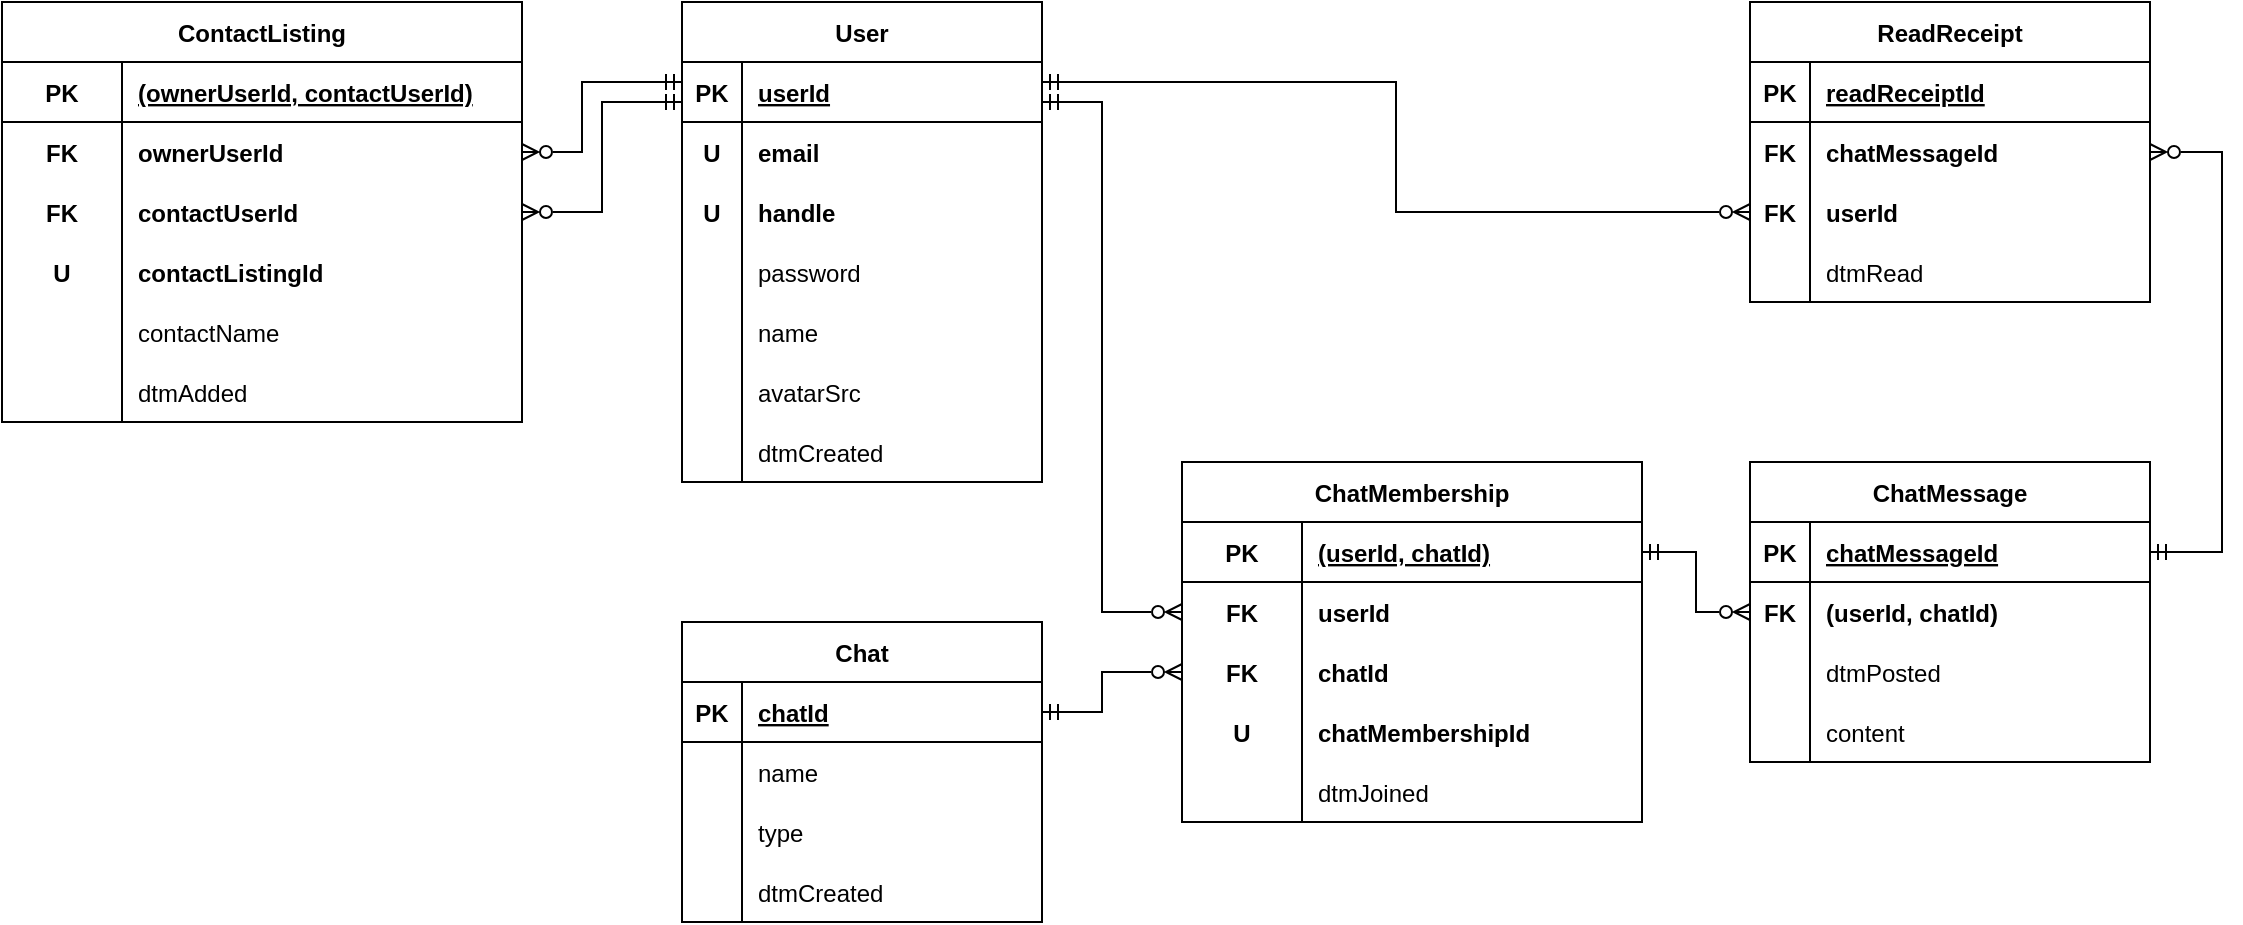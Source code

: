 <mxfile version="18.0.6" type="device"><diagram id="ogwA0sfiTy2EIJQQeg46" name="Page-1"><mxGraphModel dx="1543" dy="1207" grid="1" gridSize="10" guides="1" tooltips="1" connect="1" arrows="1" fold="1" page="1" pageScale="1" pageWidth="827" pageHeight="1169" math="0" shadow="0"><root><mxCell id="0"/><mxCell id="1" parent="0"/><mxCell id="n8cYp7E7KyXDrcf6rKB5-1" value="User" style="shape=table;startSize=30;container=1;collapsible=1;childLayout=tableLayout;fixedRows=1;rowLines=0;fontStyle=1;align=center;resizeLast=1;" parent="1" vertex="1"><mxGeometry x="-220" y="470" width="180" height="240" as="geometry"><mxRectangle x="180" y="210" width="60" height="30" as="alternateBounds"/></mxGeometry></mxCell><mxCell id="n8cYp7E7KyXDrcf6rKB5-2" value="" style="shape=partialRectangle;collapsible=0;dropTarget=0;pointerEvents=0;fillColor=none;top=0;left=0;bottom=1;right=0;points=[[0,0.5],[1,0.5]];portConstraint=eastwest;" parent="n8cYp7E7KyXDrcf6rKB5-1" vertex="1"><mxGeometry y="30" width="180" height="30" as="geometry"/></mxCell><mxCell id="n8cYp7E7KyXDrcf6rKB5-3" value="PK" style="shape=partialRectangle;connectable=0;fillColor=none;top=0;left=0;bottom=0;right=0;fontStyle=1;overflow=hidden;" parent="n8cYp7E7KyXDrcf6rKB5-2" vertex="1"><mxGeometry width="30" height="30" as="geometry"><mxRectangle width="30" height="30" as="alternateBounds"/></mxGeometry></mxCell><mxCell id="n8cYp7E7KyXDrcf6rKB5-4" value="userId" style="shape=partialRectangle;connectable=0;fillColor=none;top=0;left=0;bottom=0;right=0;align=left;spacingLeft=6;fontStyle=5;overflow=hidden;" parent="n8cYp7E7KyXDrcf6rKB5-2" vertex="1"><mxGeometry x="30" width="150" height="30" as="geometry"><mxRectangle width="150" height="30" as="alternateBounds"/></mxGeometry></mxCell><mxCell id="n8cYp7E7KyXDrcf6rKB5-5" value="" style="shape=partialRectangle;collapsible=0;dropTarget=0;pointerEvents=0;fillColor=none;top=0;left=0;bottom=0;right=0;points=[[0,0.5],[1,0.5]];portConstraint=eastwest;fontStyle=1" parent="n8cYp7E7KyXDrcf6rKB5-1" vertex="1"><mxGeometry y="60" width="180" height="30" as="geometry"/></mxCell><mxCell id="n8cYp7E7KyXDrcf6rKB5-6" value="U" style="shape=partialRectangle;connectable=0;fillColor=none;top=0;left=0;bottom=0;right=0;editable=1;overflow=hidden;fontStyle=1" parent="n8cYp7E7KyXDrcf6rKB5-5" vertex="1"><mxGeometry width="30" height="30" as="geometry"><mxRectangle width="30" height="30" as="alternateBounds"/></mxGeometry></mxCell><mxCell id="n8cYp7E7KyXDrcf6rKB5-7" value="email" style="shape=partialRectangle;connectable=0;fillColor=none;top=0;left=0;bottom=0;right=0;align=left;spacingLeft=6;overflow=hidden;fontStyle=1" parent="n8cYp7E7KyXDrcf6rKB5-5" vertex="1"><mxGeometry x="30" width="150" height="30" as="geometry"><mxRectangle width="150" height="30" as="alternateBounds"/></mxGeometry></mxCell><mxCell id="n8cYp7E7KyXDrcf6rKB5-138" value="" style="shape=partialRectangle;collapsible=0;dropTarget=0;pointerEvents=0;fillColor=none;top=0;left=0;bottom=0;right=0;points=[[0,0.5],[1,0.5]];portConstraint=eastwest;" parent="n8cYp7E7KyXDrcf6rKB5-1" vertex="1"><mxGeometry y="90" width="180" height="30" as="geometry"/></mxCell><mxCell id="n8cYp7E7KyXDrcf6rKB5-139" value="U" style="shape=partialRectangle;connectable=0;fillColor=none;top=0;left=0;bottom=0;right=0;editable=1;overflow=hidden;fontStyle=1" parent="n8cYp7E7KyXDrcf6rKB5-138" vertex="1"><mxGeometry width="30" height="30" as="geometry"><mxRectangle width="30" height="30" as="alternateBounds"/></mxGeometry></mxCell><mxCell id="n8cYp7E7KyXDrcf6rKB5-140" value="handle" style="shape=partialRectangle;connectable=0;fillColor=none;top=0;left=0;bottom=0;right=0;align=left;spacingLeft=6;overflow=hidden;fontStyle=1" parent="n8cYp7E7KyXDrcf6rKB5-138" vertex="1"><mxGeometry x="30" width="150" height="30" as="geometry"><mxRectangle width="150" height="30" as="alternateBounds"/></mxGeometry></mxCell><mxCell id="n8cYp7E7KyXDrcf6rKB5-8" value="" style="shape=partialRectangle;collapsible=0;dropTarget=0;pointerEvents=0;fillColor=none;top=0;left=0;bottom=0;right=0;points=[[0,0.5],[1,0.5]];portConstraint=eastwest;" parent="n8cYp7E7KyXDrcf6rKB5-1" vertex="1"><mxGeometry y="120" width="180" height="30" as="geometry"/></mxCell><mxCell id="n8cYp7E7KyXDrcf6rKB5-9" value="" style="shape=partialRectangle;connectable=0;fillColor=none;top=0;left=0;bottom=0;right=0;editable=1;overflow=hidden;" parent="n8cYp7E7KyXDrcf6rKB5-8" vertex="1"><mxGeometry width="30" height="30" as="geometry"><mxRectangle width="30" height="30" as="alternateBounds"/></mxGeometry></mxCell><mxCell id="n8cYp7E7KyXDrcf6rKB5-10" value="password" style="shape=partialRectangle;connectable=0;fillColor=none;top=0;left=0;bottom=0;right=0;align=left;spacingLeft=6;overflow=hidden;" parent="n8cYp7E7KyXDrcf6rKB5-8" vertex="1"><mxGeometry x="30" width="150" height="30" as="geometry"><mxRectangle width="150" height="30" as="alternateBounds"/></mxGeometry></mxCell><mxCell id="n8cYp7E7KyXDrcf6rKB5-19" value="" style="shape=partialRectangle;collapsible=0;dropTarget=0;pointerEvents=0;fillColor=none;top=0;left=0;bottom=0;right=0;points=[[0,0.5],[1,0.5]];portConstraint=eastwest;" parent="n8cYp7E7KyXDrcf6rKB5-1" vertex="1"><mxGeometry y="150" width="180" height="30" as="geometry"/></mxCell><mxCell id="n8cYp7E7KyXDrcf6rKB5-20" value="" style="shape=partialRectangle;connectable=0;fillColor=none;top=0;left=0;bottom=0;right=0;editable=1;overflow=hidden;" parent="n8cYp7E7KyXDrcf6rKB5-19" vertex="1"><mxGeometry width="30" height="30" as="geometry"><mxRectangle width="30" height="30" as="alternateBounds"/></mxGeometry></mxCell><mxCell id="n8cYp7E7KyXDrcf6rKB5-21" value="name" style="shape=partialRectangle;connectable=0;fillColor=none;top=0;left=0;bottom=0;right=0;align=left;spacingLeft=6;overflow=hidden;" parent="n8cYp7E7KyXDrcf6rKB5-19" vertex="1"><mxGeometry x="30" width="150" height="30" as="geometry"><mxRectangle width="150" height="30" as="alternateBounds"/></mxGeometry></mxCell><mxCell id="n8cYp7E7KyXDrcf6rKB5-11" value="" style="shape=partialRectangle;collapsible=0;dropTarget=0;pointerEvents=0;fillColor=none;top=0;left=0;bottom=0;right=0;points=[[0,0.5],[1,0.5]];portConstraint=eastwest;" parent="n8cYp7E7KyXDrcf6rKB5-1" vertex="1"><mxGeometry y="180" width="180" height="30" as="geometry"/></mxCell><mxCell id="n8cYp7E7KyXDrcf6rKB5-12" value="" style="shape=partialRectangle;connectable=0;fillColor=none;top=0;left=0;bottom=0;right=0;editable=1;overflow=hidden;" parent="n8cYp7E7KyXDrcf6rKB5-11" vertex="1"><mxGeometry width="30" height="30" as="geometry"><mxRectangle width="30" height="30" as="alternateBounds"/></mxGeometry></mxCell><mxCell id="n8cYp7E7KyXDrcf6rKB5-13" value="avatarSrc" style="shape=partialRectangle;connectable=0;fillColor=none;top=0;left=0;bottom=0;right=0;align=left;spacingLeft=6;overflow=hidden;" parent="n8cYp7E7KyXDrcf6rKB5-11" vertex="1"><mxGeometry x="30" width="150" height="30" as="geometry"><mxRectangle width="150" height="30" as="alternateBounds"/></mxGeometry></mxCell><mxCell id="NFXWz4saGPGMAcle1q2y-23" value="" style="shape=partialRectangle;collapsible=0;dropTarget=0;pointerEvents=0;fillColor=none;top=0;left=0;bottom=0;right=0;points=[[0,0.5],[1,0.5]];portConstraint=eastwest;" parent="n8cYp7E7KyXDrcf6rKB5-1" vertex="1"><mxGeometry y="210" width="180" height="30" as="geometry"/></mxCell><mxCell id="NFXWz4saGPGMAcle1q2y-24" value="" style="shape=partialRectangle;connectable=0;fillColor=none;top=0;left=0;bottom=0;right=0;editable=1;overflow=hidden;" parent="NFXWz4saGPGMAcle1q2y-23" vertex="1"><mxGeometry width="30" height="30" as="geometry"><mxRectangle width="30" height="30" as="alternateBounds"/></mxGeometry></mxCell><mxCell id="NFXWz4saGPGMAcle1q2y-25" value="dtmCreated" style="shape=partialRectangle;connectable=0;fillColor=none;top=0;left=0;bottom=0;right=0;align=left;spacingLeft=6;overflow=hidden;" parent="NFXWz4saGPGMAcle1q2y-23" vertex="1"><mxGeometry x="30" width="150" height="30" as="geometry"><mxRectangle width="150" height="30" as="alternateBounds"/></mxGeometry></mxCell><mxCell id="n8cYp7E7KyXDrcf6rKB5-41" value="ChatMessage" style="shape=table;startSize=30;container=1;collapsible=1;childLayout=tableLayout;fixedRows=1;rowLines=0;fontStyle=1;align=center;resizeLast=1;" parent="1" vertex="1"><mxGeometry x="314" y="700" width="200" height="150" as="geometry"><mxRectangle x="180" y="210" width="60" height="30" as="alternateBounds"/></mxGeometry></mxCell><mxCell id="n8cYp7E7KyXDrcf6rKB5-42" value="" style="shape=partialRectangle;collapsible=0;dropTarget=0;pointerEvents=0;fillColor=none;top=0;left=0;bottom=1;right=0;points=[[0,0.5],[1,0.5]];portConstraint=eastwest;" parent="n8cYp7E7KyXDrcf6rKB5-41" vertex="1"><mxGeometry y="30" width="200" height="30" as="geometry"/></mxCell><mxCell id="n8cYp7E7KyXDrcf6rKB5-43" value="PK" style="shape=partialRectangle;connectable=0;fillColor=none;top=0;left=0;bottom=0;right=0;fontStyle=1;overflow=hidden;" parent="n8cYp7E7KyXDrcf6rKB5-42" vertex="1"><mxGeometry width="30" height="30" as="geometry"><mxRectangle width="30" height="30" as="alternateBounds"/></mxGeometry></mxCell><mxCell id="n8cYp7E7KyXDrcf6rKB5-44" value="chatMessageId" style="shape=partialRectangle;connectable=0;fillColor=none;top=0;left=0;bottom=0;right=0;align=left;spacingLeft=6;fontStyle=5;overflow=hidden;" parent="n8cYp7E7KyXDrcf6rKB5-42" vertex="1"><mxGeometry x="30" width="170" height="30" as="geometry"><mxRectangle width="170" height="30" as="alternateBounds"/></mxGeometry></mxCell><mxCell id="n8cYp7E7KyXDrcf6rKB5-51" value="" style="shape=partialRectangle;collapsible=0;dropTarget=0;pointerEvents=0;fillColor=none;top=0;left=0;bottom=0;right=0;points=[[0,0.5],[1,0.5]];portConstraint=eastwest;" parent="n8cYp7E7KyXDrcf6rKB5-41" vertex="1"><mxGeometry y="60" width="200" height="30" as="geometry"/></mxCell><mxCell id="n8cYp7E7KyXDrcf6rKB5-52" value="FK" style="shape=partialRectangle;connectable=0;fillColor=none;top=0;left=0;bottom=0;right=0;editable=1;overflow=hidden;fontStyle=1" parent="n8cYp7E7KyXDrcf6rKB5-51" vertex="1"><mxGeometry width="30" height="30" as="geometry"><mxRectangle width="30" height="30" as="alternateBounds"/></mxGeometry></mxCell><mxCell id="n8cYp7E7KyXDrcf6rKB5-53" value="(userId, chatId)" style="shape=partialRectangle;connectable=0;fillColor=none;top=0;left=0;bottom=0;right=0;align=left;spacingLeft=6;overflow=hidden;fontStyle=1" parent="n8cYp7E7KyXDrcf6rKB5-51" vertex="1"><mxGeometry x="30" width="170" height="30" as="geometry"><mxRectangle width="170" height="30" as="alternateBounds"/></mxGeometry></mxCell><mxCell id="n8cYp7E7KyXDrcf6rKB5-45" value="" style="shape=partialRectangle;collapsible=0;dropTarget=0;pointerEvents=0;fillColor=none;top=0;left=0;bottom=0;right=0;points=[[0,0.5],[1,0.5]];portConstraint=eastwest;" parent="n8cYp7E7KyXDrcf6rKB5-41" vertex="1"><mxGeometry y="90" width="200" height="30" as="geometry"/></mxCell><mxCell id="n8cYp7E7KyXDrcf6rKB5-46" value="" style="shape=partialRectangle;connectable=0;fillColor=none;top=0;left=0;bottom=0;right=0;editable=1;overflow=hidden;" parent="n8cYp7E7KyXDrcf6rKB5-45" vertex="1"><mxGeometry width="30" height="30" as="geometry"><mxRectangle width="30" height="30" as="alternateBounds"/></mxGeometry></mxCell><mxCell id="n8cYp7E7KyXDrcf6rKB5-47" value="dtmPosted" style="shape=partialRectangle;connectable=0;fillColor=none;top=0;left=0;bottom=0;right=0;align=left;spacingLeft=6;overflow=hidden;" parent="n8cYp7E7KyXDrcf6rKB5-45" vertex="1"><mxGeometry x="30" width="170" height="30" as="geometry"><mxRectangle width="170" height="30" as="alternateBounds"/></mxGeometry></mxCell><mxCell id="n8cYp7E7KyXDrcf6rKB5-48" value="" style="shape=partialRectangle;collapsible=0;dropTarget=0;pointerEvents=0;fillColor=none;top=0;left=0;bottom=0;right=0;points=[[0,0.5],[1,0.5]];portConstraint=eastwest;" parent="n8cYp7E7KyXDrcf6rKB5-41" vertex="1"><mxGeometry y="120" width="200" height="30" as="geometry"/></mxCell><mxCell id="n8cYp7E7KyXDrcf6rKB5-49" value="" style="shape=partialRectangle;connectable=0;fillColor=none;top=0;left=0;bottom=0;right=0;editable=1;overflow=hidden;" parent="n8cYp7E7KyXDrcf6rKB5-48" vertex="1"><mxGeometry width="30" height="30" as="geometry"><mxRectangle width="30" height="30" as="alternateBounds"/></mxGeometry></mxCell><mxCell id="n8cYp7E7KyXDrcf6rKB5-50" value="content" style="shape=partialRectangle;connectable=0;fillColor=none;top=0;left=0;bottom=0;right=0;align=left;spacingLeft=6;overflow=hidden;" parent="n8cYp7E7KyXDrcf6rKB5-48" vertex="1"><mxGeometry x="30" width="170" height="30" as="geometry"><mxRectangle width="170" height="30" as="alternateBounds"/></mxGeometry></mxCell><mxCell id="n8cYp7E7KyXDrcf6rKB5-65" value="Chat" style="shape=table;startSize=30;container=1;collapsible=1;childLayout=tableLayout;fixedRows=1;rowLines=0;fontStyle=1;align=center;resizeLast=1;" parent="1" vertex="1"><mxGeometry x="-220" y="780" width="180" height="150" as="geometry"/></mxCell><mxCell id="n8cYp7E7KyXDrcf6rKB5-66" value="" style="shape=partialRectangle;collapsible=0;dropTarget=0;pointerEvents=0;fillColor=none;top=0;left=0;bottom=1;right=0;points=[[0,0.5],[1,0.5]];portConstraint=eastwest;" parent="n8cYp7E7KyXDrcf6rKB5-65" vertex="1"><mxGeometry y="30" width="180" height="30" as="geometry"/></mxCell><mxCell id="n8cYp7E7KyXDrcf6rKB5-67" value="PK" style="shape=partialRectangle;connectable=0;fillColor=none;top=0;left=0;bottom=0;right=0;fontStyle=1;overflow=hidden;" parent="n8cYp7E7KyXDrcf6rKB5-66" vertex="1"><mxGeometry width="30" height="30" as="geometry"><mxRectangle width="30" height="30" as="alternateBounds"/></mxGeometry></mxCell><mxCell id="n8cYp7E7KyXDrcf6rKB5-68" value="chatId" style="shape=partialRectangle;connectable=0;fillColor=none;top=0;left=0;bottom=0;right=0;align=left;spacingLeft=6;fontStyle=5;overflow=hidden;" parent="n8cYp7E7KyXDrcf6rKB5-66" vertex="1"><mxGeometry x="30" width="150" height="30" as="geometry"><mxRectangle width="150" height="30" as="alternateBounds"/></mxGeometry></mxCell><mxCell id="n8cYp7E7KyXDrcf6rKB5-69" value="" style="shape=partialRectangle;collapsible=0;dropTarget=0;pointerEvents=0;fillColor=none;top=0;left=0;bottom=0;right=0;points=[[0,0.5],[1,0.5]];portConstraint=eastwest;" parent="n8cYp7E7KyXDrcf6rKB5-65" vertex="1"><mxGeometry y="60" width="180" height="30" as="geometry"/></mxCell><mxCell id="n8cYp7E7KyXDrcf6rKB5-70" value="" style="shape=partialRectangle;connectable=0;fillColor=none;top=0;left=0;bottom=0;right=0;editable=1;overflow=hidden;" parent="n8cYp7E7KyXDrcf6rKB5-69" vertex="1"><mxGeometry width="30" height="30" as="geometry"><mxRectangle width="30" height="30" as="alternateBounds"/></mxGeometry></mxCell><mxCell id="n8cYp7E7KyXDrcf6rKB5-71" value="name" style="shape=partialRectangle;connectable=0;fillColor=none;top=0;left=0;bottom=0;right=0;align=left;spacingLeft=6;overflow=hidden;" parent="n8cYp7E7KyXDrcf6rKB5-69" vertex="1"><mxGeometry x="30" width="150" height="30" as="geometry"><mxRectangle width="150" height="30" as="alternateBounds"/></mxGeometry></mxCell><mxCell id="5Jcb7PiyjzrhXr-xHmiB-4" value="" style="shape=partialRectangle;collapsible=0;dropTarget=0;pointerEvents=0;fillColor=none;top=0;left=0;bottom=0;right=0;points=[[0,0.5],[1,0.5]];portConstraint=eastwest;" vertex="1" parent="n8cYp7E7KyXDrcf6rKB5-65"><mxGeometry y="90" width="180" height="30" as="geometry"/></mxCell><mxCell id="5Jcb7PiyjzrhXr-xHmiB-5" value="" style="shape=partialRectangle;connectable=0;fillColor=none;top=0;left=0;bottom=0;right=0;editable=1;overflow=hidden;" vertex="1" parent="5Jcb7PiyjzrhXr-xHmiB-4"><mxGeometry width="30" height="30" as="geometry"><mxRectangle width="30" height="30" as="alternateBounds"/></mxGeometry></mxCell><mxCell id="5Jcb7PiyjzrhXr-xHmiB-6" value="type" style="shape=partialRectangle;connectable=0;fillColor=none;top=0;left=0;bottom=0;right=0;align=left;spacingLeft=6;overflow=hidden;" vertex="1" parent="5Jcb7PiyjzrhXr-xHmiB-4"><mxGeometry x="30" width="150" height="30" as="geometry"><mxRectangle width="150" height="30" as="alternateBounds"/></mxGeometry></mxCell><mxCell id="n8cYp7E7KyXDrcf6rKB5-72" value="" style="shape=partialRectangle;collapsible=0;dropTarget=0;pointerEvents=0;fillColor=none;top=0;left=0;bottom=0;right=0;points=[[0,0.5],[1,0.5]];portConstraint=eastwest;" parent="n8cYp7E7KyXDrcf6rKB5-65" vertex="1"><mxGeometry y="120" width="180" height="30" as="geometry"/></mxCell><mxCell id="n8cYp7E7KyXDrcf6rKB5-73" value="" style="shape=partialRectangle;connectable=0;fillColor=none;top=0;left=0;bottom=0;right=0;editable=1;overflow=hidden;" parent="n8cYp7E7KyXDrcf6rKB5-72" vertex="1"><mxGeometry width="30" height="30" as="geometry"><mxRectangle width="30" height="30" as="alternateBounds"/></mxGeometry></mxCell><mxCell id="n8cYp7E7KyXDrcf6rKB5-74" value="dtmCreated" style="shape=partialRectangle;connectable=0;fillColor=none;top=0;left=0;bottom=0;right=0;align=left;spacingLeft=6;overflow=hidden;" parent="n8cYp7E7KyXDrcf6rKB5-72" vertex="1"><mxGeometry x="30" width="150" height="30" as="geometry"><mxRectangle width="150" height="30" as="alternateBounds"/></mxGeometry></mxCell><mxCell id="n8cYp7E7KyXDrcf6rKB5-100" value="ChatMembership" style="shape=table;startSize=30;container=1;collapsible=1;childLayout=tableLayout;fixedRows=1;rowLines=0;fontStyle=1;align=center;resizeLast=1;" parent="1" vertex="1"><mxGeometry x="30" y="700" width="230" height="180" as="geometry"/></mxCell><mxCell id="1bkIsNnUVu4j5fI7n6q0-2" value="" style="shape=partialRectangle;collapsible=0;dropTarget=0;pointerEvents=0;fillColor=none;top=0;left=0;bottom=1;right=0;points=[[0,0.5],[1,0.5]];portConstraint=eastwest;" parent="n8cYp7E7KyXDrcf6rKB5-100" vertex="1"><mxGeometry y="30" width="230" height="30" as="geometry"/></mxCell><mxCell id="1bkIsNnUVu4j5fI7n6q0-3" value="PK" style="shape=partialRectangle;connectable=0;fillColor=none;top=0;left=0;bottom=0;right=0;editable=1;overflow=hidden;fontStyle=1" parent="1bkIsNnUVu4j5fI7n6q0-2" vertex="1"><mxGeometry width="60" height="30" as="geometry"><mxRectangle width="60" height="30" as="alternateBounds"/></mxGeometry></mxCell><mxCell id="1bkIsNnUVu4j5fI7n6q0-4" value="(userId, chatId)" style="shape=partialRectangle;connectable=0;fillColor=none;top=0;left=0;bottom=0;right=0;align=left;spacingLeft=6;overflow=hidden;fontStyle=5" parent="1bkIsNnUVu4j5fI7n6q0-2" vertex="1"><mxGeometry x="60" width="170" height="30" as="geometry"><mxRectangle width="170" height="30" as="alternateBounds"/></mxGeometry></mxCell><mxCell id="n8cYp7E7KyXDrcf6rKB5-104" value="" style="shape=partialRectangle;collapsible=0;dropTarget=0;pointerEvents=0;fillColor=none;top=0;left=0;bottom=0;right=0;points=[[0,0.5],[1,0.5]];portConstraint=eastwest;" parent="n8cYp7E7KyXDrcf6rKB5-100" vertex="1"><mxGeometry y="60" width="230" height="30" as="geometry"/></mxCell><mxCell id="n8cYp7E7KyXDrcf6rKB5-105" value="FK" style="shape=partialRectangle;connectable=0;fillColor=none;top=0;left=0;bottom=0;right=0;editable=1;overflow=hidden;fontStyle=1" parent="n8cYp7E7KyXDrcf6rKB5-104" vertex="1"><mxGeometry width="60" height="30" as="geometry"><mxRectangle width="60" height="30" as="alternateBounds"/></mxGeometry></mxCell><mxCell id="n8cYp7E7KyXDrcf6rKB5-106" value="userId" style="shape=partialRectangle;connectable=0;fillColor=none;top=0;left=0;bottom=0;right=0;align=left;spacingLeft=6;overflow=hidden;fontStyle=1" parent="n8cYp7E7KyXDrcf6rKB5-104" vertex="1"><mxGeometry x="60" width="170" height="30" as="geometry"><mxRectangle width="170" height="30" as="alternateBounds"/></mxGeometry></mxCell><mxCell id="n8cYp7E7KyXDrcf6rKB5-107" value="" style="shape=partialRectangle;collapsible=0;dropTarget=0;pointerEvents=0;fillColor=none;top=0;left=0;bottom=0;right=0;points=[[0,0.5],[1,0.5]];portConstraint=eastwest;" parent="n8cYp7E7KyXDrcf6rKB5-100" vertex="1"><mxGeometry y="90" width="230" height="30" as="geometry"/></mxCell><mxCell id="n8cYp7E7KyXDrcf6rKB5-108" value="FK" style="shape=partialRectangle;connectable=0;fillColor=none;top=0;left=0;bottom=0;right=0;editable=1;overflow=hidden;fontStyle=1" parent="n8cYp7E7KyXDrcf6rKB5-107" vertex="1"><mxGeometry width="60" height="30" as="geometry"><mxRectangle width="60" height="30" as="alternateBounds"/></mxGeometry></mxCell><mxCell id="n8cYp7E7KyXDrcf6rKB5-109" value="chatId" style="shape=partialRectangle;connectable=0;fillColor=none;top=0;left=0;bottom=0;right=0;align=left;spacingLeft=6;overflow=hidden;fontStyle=1" parent="n8cYp7E7KyXDrcf6rKB5-107" vertex="1"><mxGeometry x="60" width="170" height="30" as="geometry"><mxRectangle width="170" height="30" as="alternateBounds"/></mxGeometry></mxCell><mxCell id="n8cYp7E7KyXDrcf6rKB5-101" value="" style="shape=partialRectangle;collapsible=0;dropTarget=0;pointerEvents=0;fillColor=none;top=0;left=0;bottom=0;right=0;points=[[0,0.5],[1,0.5]];portConstraint=eastwest;" parent="n8cYp7E7KyXDrcf6rKB5-100" vertex="1"><mxGeometry y="120" width="230" height="30" as="geometry"/></mxCell><mxCell id="n8cYp7E7KyXDrcf6rKB5-102" value="U" style="shape=partialRectangle;connectable=0;fillColor=none;top=0;left=0;bottom=0;right=0;fontStyle=1;overflow=hidden;" parent="n8cYp7E7KyXDrcf6rKB5-101" vertex="1"><mxGeometry width="60" height="30" as="geometry"><mxRectangle width="60" height="30" as="alternateBounds"/></mxGeometry></mxCell><mxCell id="n8cYp7E7KyXDrcf6rKB5-103" value="chatMembershipId" style="shape=partialRectangle;connectable=0;fillColor=none;top=0;left=0;bottom=0;right=0;align=left;spacingLeft=6;fontStyle=1;overflow=hidden;" parent="n8cYp7E7KyXDrcf6rKB5-101" vertex="1"><mxGeometry x="60" width="170" height="30" as="geometry"><mxRectangle width="170" height="30" as="alternateBounds"/></mxGeometry></mxCell><mxCell id="n8cYp7E7KyXDrcf6rKB5-110" value="" style="shape=partialRectangle;collapsible=0;dropTarget=0;pointerEvents=0;fillColor=none;top=0;left=0;bottom=0;right=0;points=[[0,0.5],[1,0.5]];portConstraint=eastwest;" parent="n8cYp7E7KyXDrcf6rKB5-100" vertex="1"><mxGeometry y="150" width="230" height="30" as="geometry"/></mxCell><mxCell id="n8cYp7E7KyXDrcf6rKB5-111" value="" style="shape=partialRectangle;connectable=0;fillColor=none;top=0;left=0;bottom=0;right=0;editable=1;overflow=hidden;" parent="n8cYp7E7KyXDrcf6rKB5-110" vertex="1"><mxGeometry width="60" height="30" as="geometry"><mxRectangle width="60" height="30" as="alternateBounds"/></mxGeometry></mxCell><mxCell id="n8cYp7E7KyXDrcf6rKB5-112" value="dtmJoined" style="shape=partialRectangle;connectable=0;fillColor=none;top=0;left=0;bottom=0;right=0;align=left;spacingLeft=6;overflow=hidden;" parent="n8cYp7E7KyXDrcf6rKB5-110" vertex="1"><mxGeometry x="60" width="170" height="30" as="geometry"><mxRectangle width="170" height="30" as="alternateBounds"/></mxGeometry></mxCell><mxCell id="n8cYp7E7KyXDrcf6rKB5-114" style="edgeStyle=orthogonalEdgeStyle;rounded=0;orthogonalLoop=1;jettySize=auto;html=1;startArrow=ERmandOne;startFill=0;endArrow=ERzeroToMany;endFill=0;strokeColor=default;" parent="1" source="n8cYp7E7KyXDrcf6rKB5-2" target="n8cYp7E7KyXDrcf6rKB5-104" edge="1"><mxGeometry relative="1" as="geometry"><Array as="points"><mxPoint x="-10" y="520"/><mxPoint x="-10" y="775"/></Array></mxGeometry></mxCell><mxCell id="n8cYp7E7KyXDrcf6rKB5-115" style="edgeStyle=orthogonalEdgeStyle;rounded=0;orthogonalLoop=1;jettySize=auto;html=1;startArrow=ERzeroToMany;startFill=0;endArrow=ERmandOne;endFill=0;strokeColor=default;" parent="1" source="n8cYp7E7KyXDrcf6rKB5-107" target="n8cYp7E7KyXDrcf6rKB5-66" edge="1"><mxGeometry relative="1" as="geometry"><Array as="points"><mxPoint x="-10" y="805"/><mxPoint x="-10" y="825"/></Array></mxGeometry></mxCell><mxCell id="n8cYp7E7KyXDrcf6rKB5-122" value="ContactListing" style="shape=table;startSize=30;container=1;collapsible=1;childLayout=tableLayout;fixedRows=1;rowLines=0;fontStyle=1;align=center;resizeLast=1;" parent="1" vertex="1"><mxGeometry x="-560" y="470" width="260" height="210" as="geometry"><mxRectangle x="180" y="210" width="60" height="30" as="alternateBounds"/></mxGeometry></mxCell><mxCell id="1bkIsNnUVu4j5fI7n6q0-5" value="" style="shape=partialRectangle;collapsible=0;dropTarget=0;pointerEvents=0;fillColor=none;top=0;left=0;bottom=1;right=0;points=[[0,0.5],[1,0.5]];portConstraint=eastwest;" parent="n8cYp7E7KyXDrcf6rKB5-122" vertex="1"><mxGeometry y="30" width="260" height="30" as="geometry"/></mxCell><mxCell id="1bkIsNnUVu4j5fI7n6q0-6" value="PK" style="shape=partialRectangle;connectable=0;fillColor=none;top=0;left=0;bottom=0;right=0;editable=1;overflow=hidden;fontStyle=1" parent="1bkIsNnUVu4j5fI7n6q0-5" vertex="1"><mxGeometry width="60" height="30" as="geometry"><mxRectangle width="60" height="30" as="alternateBounds"/></mxGeometry></mxCell><mxCell id="1bkIsNnUVu4j5fI7n6q0-7" value="(ownerUserId, contactUserId)" style="shape=partialRectangle;connectable=0;fillColor=none;top=0;left=0;bottom=0;right=0;align=left;spacingLeft=6;overflow=hidden;fontStyle=5" parent="1bkIsNnUVu4j5fI7n6q0-5" vertex="1"><mxGeometry x="60" width="200" height="30" as="geometry"><mxRectangle width="200" height="30" as="alternateBounds"/></mxGeometry></mxCell><mxCell id="n8cYp7E7KyXDrcf6rKB5-126" value="" style="shape=partialRectangle;collapsible=0;dropTarget=0;pointerEvents=0;fillColor=none;top=0;left=0;bottom=0;right=0;points=[[0,0.5],[1,0.5]];portConstraint=eastwest;" parent="n8cYp7E7KyXDrcf6rKB5-122" vertex="1"><mxGeometry y="60" width="260" height="30" as="geometry"/></mxCell><mxCell id="n8cYp7E7KyXDrcf6rKB5-127" value="FK" style="shape=partialRectangle;connectable=0;fillColor=none;top=0;left=0;bottom=0;right=0;editable=1;overflow=hidden;fontStyle=1" parent="n8cYp7E7KyXDrcf6rKB5-126" vertex="1"><mxGeometry width="60" height="30" as="geometry"><mxRectangle width="60" height="30" as="alternateBounds"/></mxGeometry></mxCell><mxCell id="n8cYp7E7KyXDrcf6rKB5-128" value="ownerUserId" style="shape=partialRectangle;connectable=0;fillColor=none;top=0;left=0;bottom=0;right=0;align=left;spacingLeft=6;overflow=hidden;fontStyle=1" parent="n8cYp7E7KyXDrcf6rKB5-126" vertex="1"><mxGeometry x="60" width="200" height="30" as="geometry"><mxRectangle width="200" height="30" as="alternateBounds"/></mxGeometry></mxCell><mxCell id="n8cYp7E7KyXDrcf6rKB5-129" value="" style="shape=partialRectangle;collapsible=0;dropTarget=0;pointerEvents=0;fillColor=none;top=0;left=0;bottom=0;right=0;points=[[0,0.5],[1,0.5]];portConstraint=eastwest;" parent="n8cYp7E7KyXDrcf6rKB5-122" vertex="1"><mxGeometry y="90" width="260" height="30" as="geometry"/></mxCell><mxCell id="n8cYp7E7KyXDrcf6rKB5-130" value="FK" style="shape=partialRectangle;connectable=0;fillColor=none;top=0;left=0;bottom=0;right=0;editable=1;overflow=hidden;fontStyle=1" parent="n8cYp7E7KyXDrcf6rKB5-129" vertex="1"><mxGeometry width="60" height="30" as="geometry"><mxRectangle width="60" height="30" as="alternateBounds"/></mxGeometry></mxCell><mxCell id="n8cYp7E7KyXDrcf6rKB5-131" value="contactUserId" style="shape=partialRectangle;connectable=0;fillColor=none;top=0;left=0;bottom=0;right=0;align=left;spacingLeft=6;overflow=hidden;fontStyle=1" parent="n8cYp7E7KyXDrcf6rKB5-129" vertex="1"><mxGeometry x="60" width="200" height="30" as="geometry"><mxRectangle width="200" height="30" as="alternateBounds"/></mxGeometry></mxCell><mxCell id="n8cYp7E7KyXDrcf6rKB5-123" value="" style="shape=partialRectangle;collapsible=0;dropTarget=0;pointerEvents=0;fillColor=none;top=0;left=0;bottom=0;right=0;points=[[0,0.5],[1,0.5]];portConstraint=eastwest;" parent="n8cYp7E7KyXDrcf6rKB5-122" vertex="1"><mxGeometry y="120" width="260" height="30" as="geometry"/></mxCell><mxCell id="n8cYp7E7KyXDrcf6rKB5-124" value="U" style="shape=partialRectangle;connectable=0;fillColor=none;top=0;left=0;bottom=0;right=0;fontStyle=1;overflow=hidden;" parent="n8cYp7E7KyXDrcf6rKB5-123" vertex="1"><mxGeometry width="60" height="30" as="geometry"><mxRectangle width="60" height="30" as="alternateBounds"/></mxGeometry></mxCell><mxCell id="n8cYp7E7KyXDrcf6rKB5-125" value="contactListingId" style="shape=partialRectangle;connectable=0;fillColor=none;top=0;left=0;bottom=0;right=0;align=left;spacingLeft=6;fontStyle=1;overflow=hidden;" parent="n8cYp7E7KyXDrcf6rKB5-123" vertex="1"><mxGeometry x="60" width="200" height="30" as="geometry"><mxRectangle width="200" height="30" as="alternateBounds"/></mxGeometry></mxCell><mxCell id="NFXWz4saGPGMAcle1q2y-1" value="" style="shape=partialRectangle;collapsible=0;dropTarget=0;pointerEvents=0;fillColor=none;top=0;left=0;bottom=0;right=0;points=[[0,0.5],[1,0.5]];portConstraint=eastwest;" parent="n8cYp7E7KyXDrcf6rKB5-122" vertex="1"><mxGeometry y="150" width="260" height="30" as="geometry"/></mxCell><mxCell id="NFXWz4saGPGMAcle1q2y-2" value="" style="shape=partialRectangle;connectable=0;fillColor=none;top=0;left=0;bottom=0;right=0;editable=1;overflow=hidden;" parent="NFXWz4saGPGMAcle1q2y-1" vertex="1"><mxGeometry width="60" height="30" as="geometry"><mxRectangle width="60" height="30" as="alternateBounds"/></mxGeometry></mxCell><mxCell id="NFXWz4saGPGMAcle1q2y-3" value="contactName" style="shape=partialRectangle;connectable=0;fillColor=none;top=0;left=0;bottom=0;right=0;align=left;spacingLeft=6;overflow=hidden;" parent="NFXWz4saGPGMAcle1q2y-1" vertex="1"><mxGeometry x="60" width="200" height="30" as="geometry"><mxRectangle width="200" height="30" as="alternateBounds"/></mxGeometry></mxCell><mxCell id="n8cYp7E7KyXDrcf6rKB5-132" value="" style="shape=partialRectangle;collapsible=0;dropTarget=0;pointerEvents=0;fillColor=none;top=0;left=0;bottom=0;right=0;points=[[0,0.5],[1,0.5]];portConstraint=eastwest;" parent="n8cYp7E7KyXDrcf6rKB5-122" vertex="1"><mxGeometry y="180" width="260" height="30" as="geometry"/></mxCell><mxCell id="n8cYp7E7KyXDrcf6rKB5-133" value="" style="shape=partialRectangle;connectable=0;fillColor=none;top=0;left=0;bottom=0;right=0;editable=1;overflow=hidden;" parent="n8cYp7E7KyXDrcf6rKB5-132" vertex="1"><mxGeometry width="60" height="30" as="geometry"><mxRectangle width="60" height="30" as="alternateBounds"/></mxGeometry></mxCell><mxCell id="n8cYp7E7KyXDrcf6rKB5-134" value="dtmAdded" style="shape=partialRectangle;connectable=0;fillColor=none;top=0;left=0;bottom=0;right=0;align=left;spacingLeft=6;overflow=hidden;" parent="n8cYp7E7KyXDrcf6rKB5-132" vertex="1"><mxGeometry x="60" width="200" height="30" as="geometry"><mxRectangle width="200" height="30" as="alternateBounds"/></mxGeometry></mxCell><mxCell id="n8cYp7E7KyXDrcf6rKB5-142" style="edgeStyle=orthogonalEdgeStyle;rounded=0;orthogonalLoop=1;jettySize=auto;html=1;startArrow=ERmandOne;startFill=0;endArrow=ERzeroToMany;endFill=0;strokeColor=default;" parent="1" source="n8cYp7E7KyXDrcf6rKB5-2" target="n8cYp7E7KyXDrcf6rKB5-126" edge="1"><mxGeometry relative="1" as="geometry"><Array as="points"><mxPoint x="-270" y="510"/><mxPoint x="-270" y="545"/></Array></mxGeometry></mxCell><mxCell id="n8cYp7E7KyXDrcf6rKB5-145" style="edgeStyle=orthogonalEdgeStyle;rounded=0;orthogonalLoop=1;jettySize=auto;html=1;startArrow=ERmandOne;startFill=0;endArrow=ERzeroToMany;endFill=0;strokeColor=default;" parent="1" source="n8cYp7E7KyXDrcf6rKB5-2" target="n8cYp7E7KyXDrcf6rKB5-129" edge="1"><mxGeometry relative="1" as="geometry"><Array as="points"><mxPoint x="-260" y="520"/><mxPoint x="-260" y="575"/></Array></mxGeometry></mxCell><mxCell id="1bkIsNnUVu4j5fI7n6q0-8" style="edgeStyle=orthogonalEdgeStyle;rounded=0;orthogonalLoop=1;jettySize=auto;html=1;startArrow=ERmandOne;startFill=0;endArrow=ERzeroToMany;endFill=0;" parent="1" source="1bkIsNnUVu4j5fI7n6q0-2" target="n8cYp7E7KyXDrcf6rKB5-51" edge="1"><mxGeometry relative="1" as="geometry"/></mxCell><mxCell id="5Jcb7PiyjzrhXr-xHmiB-7" value="ReadReceipt" style="shape=table;startSize=30;container=1;collapsible=1;childLayout=tableLayout;fixedRows=1;rowLines=0;fontStyle=1;align=center;resizeLast=1;" vertex="1" parent="1"><mxGeometry x="314" y="470" width="200" height="150" as="geometry"><mxRectangle x="180" y="210" width="60" height="30" as="alternateBounds"/></mxGeometry></mxCell><mxCell id="5Jcb7PiyjzrhXr-xHmiB-8" value="" style="shape=partialRectangle;collapsible=0;dropTarget=0;pointerEvents=0;fillColor=none;top=0;left=0;bottom=1;right=0;points=[[0,0.5],[1,0.5]];portConstraint=eastwest;" vertex="1" parent="5Jcb7PiyjzrhXr-xHmiB-7"><mxGeometry y="30" width="200" height="30" as="geometry"/></mxCell><mxCell id="5Jcb7PiyjzrhXr-xHmiB-9" value="PK" style="shape=partialRectangle;connectable=0;fillColor=none;top=0;left=0;bottom=0;right=0;fontStyle=1;overflow=hidden;" vertex="1" parent="5Jcb7PiyjzrhXr-xHmiB-8"><mxGeometry width="30" height="30" as="geometry"><mxRectangle width="30" height="30" as="alternateBounds"/></mxGeometry></mxCell><mxCell id="5Jcb7PiyjzrhXr-xHmiB-10" value="readReceiptId" style="shape=partialRectangle;connectable=0;fillColor=none;top=0;left=0;bottom=0;right=0;align=left;spacingLeft=6;fontStyle=5;overflow=hidden;" vertex="1" parent="5Jcb7PiyjzrhXr-xHmiB-8"><mxGeometry x="30" width="170" height="30" as="geometry"><mxRectangle width="170" height="30" as="alternateBounds"/></mxGeometry></mxCell><mxCell id="5Jcb7PiyjzrhXr-xHmiB-11" value="" style="shape=partialRectangle;collapsible=0;dropTarget=0;pointerEvents=0;fillColor=none;top=0;left=0;bottom=0;right=0;points=[[0,0.5],[1,0.5]];portConstraint=eastwest;" vertex="1" parent="5Jcb7PiyjzrhXr-xHmiB-7"><mxGeometry y="60" width="200" height="30" as="geometry"/></mxCell><mxCell id="5Jcb7PiyjzrhXr-xHmiB-12" value="FK" style="shape=partialRectangle;connectable=0;fillColor=none;top=0;left=0;bottom=0;right=0;editable=1;overflow=hidden;fontStyle=1" vertex="1" parent="5Jcb7PiyjzrhXr-xHmiB-11"><mxGeometry width="30" height="30" as="geometry"><mxRectangle width="30" height="30" as="alternateBounds"/></mxGeometry></mxCell><mxCell id="5Jcb7PiyjzrhXr-xHmiB-13" value="chatMessageId" style="shape=partialRectangle;connectable=0;fillColor=none;top=0;left=0;bottom=0;right=0;align=left;spacingLeft=6;overflow=hidden;fontStyle=1" vertex="1" parent="5Jcb7PiyjzrhXr-xHmiB-11"><mxGeometry x="30" width="170" height="30" as="geometry"><mxRectangle width="170" height="30" as="alternateBounds"/></mxGeometry></mxCell><mxCell id="5Jcb7PiyjzrhXr-xHmiB-20" value="" style="shape=partialRectangle;collapsible=0;dropTarget=0;pointerEvents=0;fillColor=none;top=0;left=0;bottom=0;right=0;points=[[0,0.5],[1,0.5]];portConstraint=eastwest;" vertex="1" parent="5Jcb7PiyjzrhXr-xHmiB-7"><mxGeometry y="90" width="200" height="30" as="geometry"/></mxCell><mxCell id="5Jcb7PiyjzrhXr-xHmiB-21" value="FK" style="shape=partialRectangle;connectable=0;fillColor=none;top=0;left=0;bottom=0;right=0;editable=1;overflow=hidden;fontStyle=1" vertex="1" parent="5Jcb7PiyjzrhXr-xHmiB-20"><mxGeometry width="30" height="30" as="geometry"><mxRectangle width="30" height="30" as="alternateBounds"/></mxGeometry></mxCell><mxCell id="5Jcb7PiyjzrhXr-xHmiB-22" value="userId" style="shape=partialRectangle;connectable=0;fillColor=none;top=0;left=0;bottom=0;right=0;align=left;spacingLeft=6;overflow=hidden;fontStyle=1" vertex="1" parent="5Jcb7PiyjzrhXr-xHmiB-20"><mxGeometry x="30" width="170" height="30" as="geometry"><mxRectangle width="170" height="30" as="alternateBounds"/></mxGeometry></mxCell><mxCell id="5Jcb7PiyjzrhXr-xHmiB-14" value="" style="shape=partialRectangle;collapsible=0;dropTarget=0;pointerEvents=0;fillColor=none;top=0;left=0;bottom=0;right=0;points=[[0,0.5],[1,0.5]];portConstraint=eastwest;" vertex="1" parent="5Jcb7PiyjzrhXr-xHmiB-7"><mxGeometry y="120" width="200" height="30" as="geometry"/></mxCell><mxCell id="5Jcb7PiyjzrhXr-xHmiB-15" value="" style="shape=partialRectangle;connectable=0;fillColor=none;top=0;left=0;bottom=0;right=0;editable=1;overflow=hidden;" vertex="1" parent="5Jcb7PiyjzrhXr-xHmiB-14"><mxGeometry width="30" height="30" as="geometry"><mxRectangle width="30" height="30" as="alternateBounds"/></mxGeometry></mxCell><mxCell id="5Jcb7PiyjzrhXr-xHmiB-16" value="dtmRead" style="shape=partialRectangle;connectable=0;fillColor=none;top=0;left=0;bottom=0;right=0;align=left;spacingLeft=6;overflow=hidden;" vertex="1" parent="5Jcb7PiyjzrhXr-xHmiB-14"><mxGeometry x="30" width="170" height="30" as="geometry"><mxRectangle width="170" height="30" as="alternateBounds"/></mxGeometry></mxCell><mxCell id="5Jcb7PiyjzrhXr-xHmiB-23" style="edgeStyle=orthogonalEdgeStyle;rounded=0;orthogonalLoop=1;jettySize=auto;html=1;startArrow=ERmandOne;startFill=0;endArrow=ERzeroToMany;endFill=0;" edge="1" parent="1" source="n8cYp7E7KyXDrcf6rKB5-2" target="5Jcb7PiyjzrhXr-xHmiB-20"><mxGeometry relative="1" as="geometry"><Array as="points"><mxPoint x="137" y="510"/><mxPoint x="137" y="575"/></Array></mxGeometry></mxCell><mxCell id="5Jcb7PiyjzrhXr-xHmiB-24" style="edgeStyle=orthogonalEdgeStyle;rounded=0;orthogonalLoop=1;jettySize=auto;html=1;entryX=1;entryY=0.5;entryDx=0;entryDy=0;startArrow=ERzeroToMany;startFill=0;endArrow=ERmandOne;endFill=0;" edge="1" parent="1" source="5Jcb7PiyjzrhXr-xHmiB-11" target="n8cYp7E7KyXDrcf6rKB5-42"><mxGeometry relative="1" as="geometry"><Array as="points"><mxPoint x="550" y="545"/><mxPoint x="550" y="745"/></Array></mxGeometry></mxCell></root></mxGraphModel></diagram></mxfile>